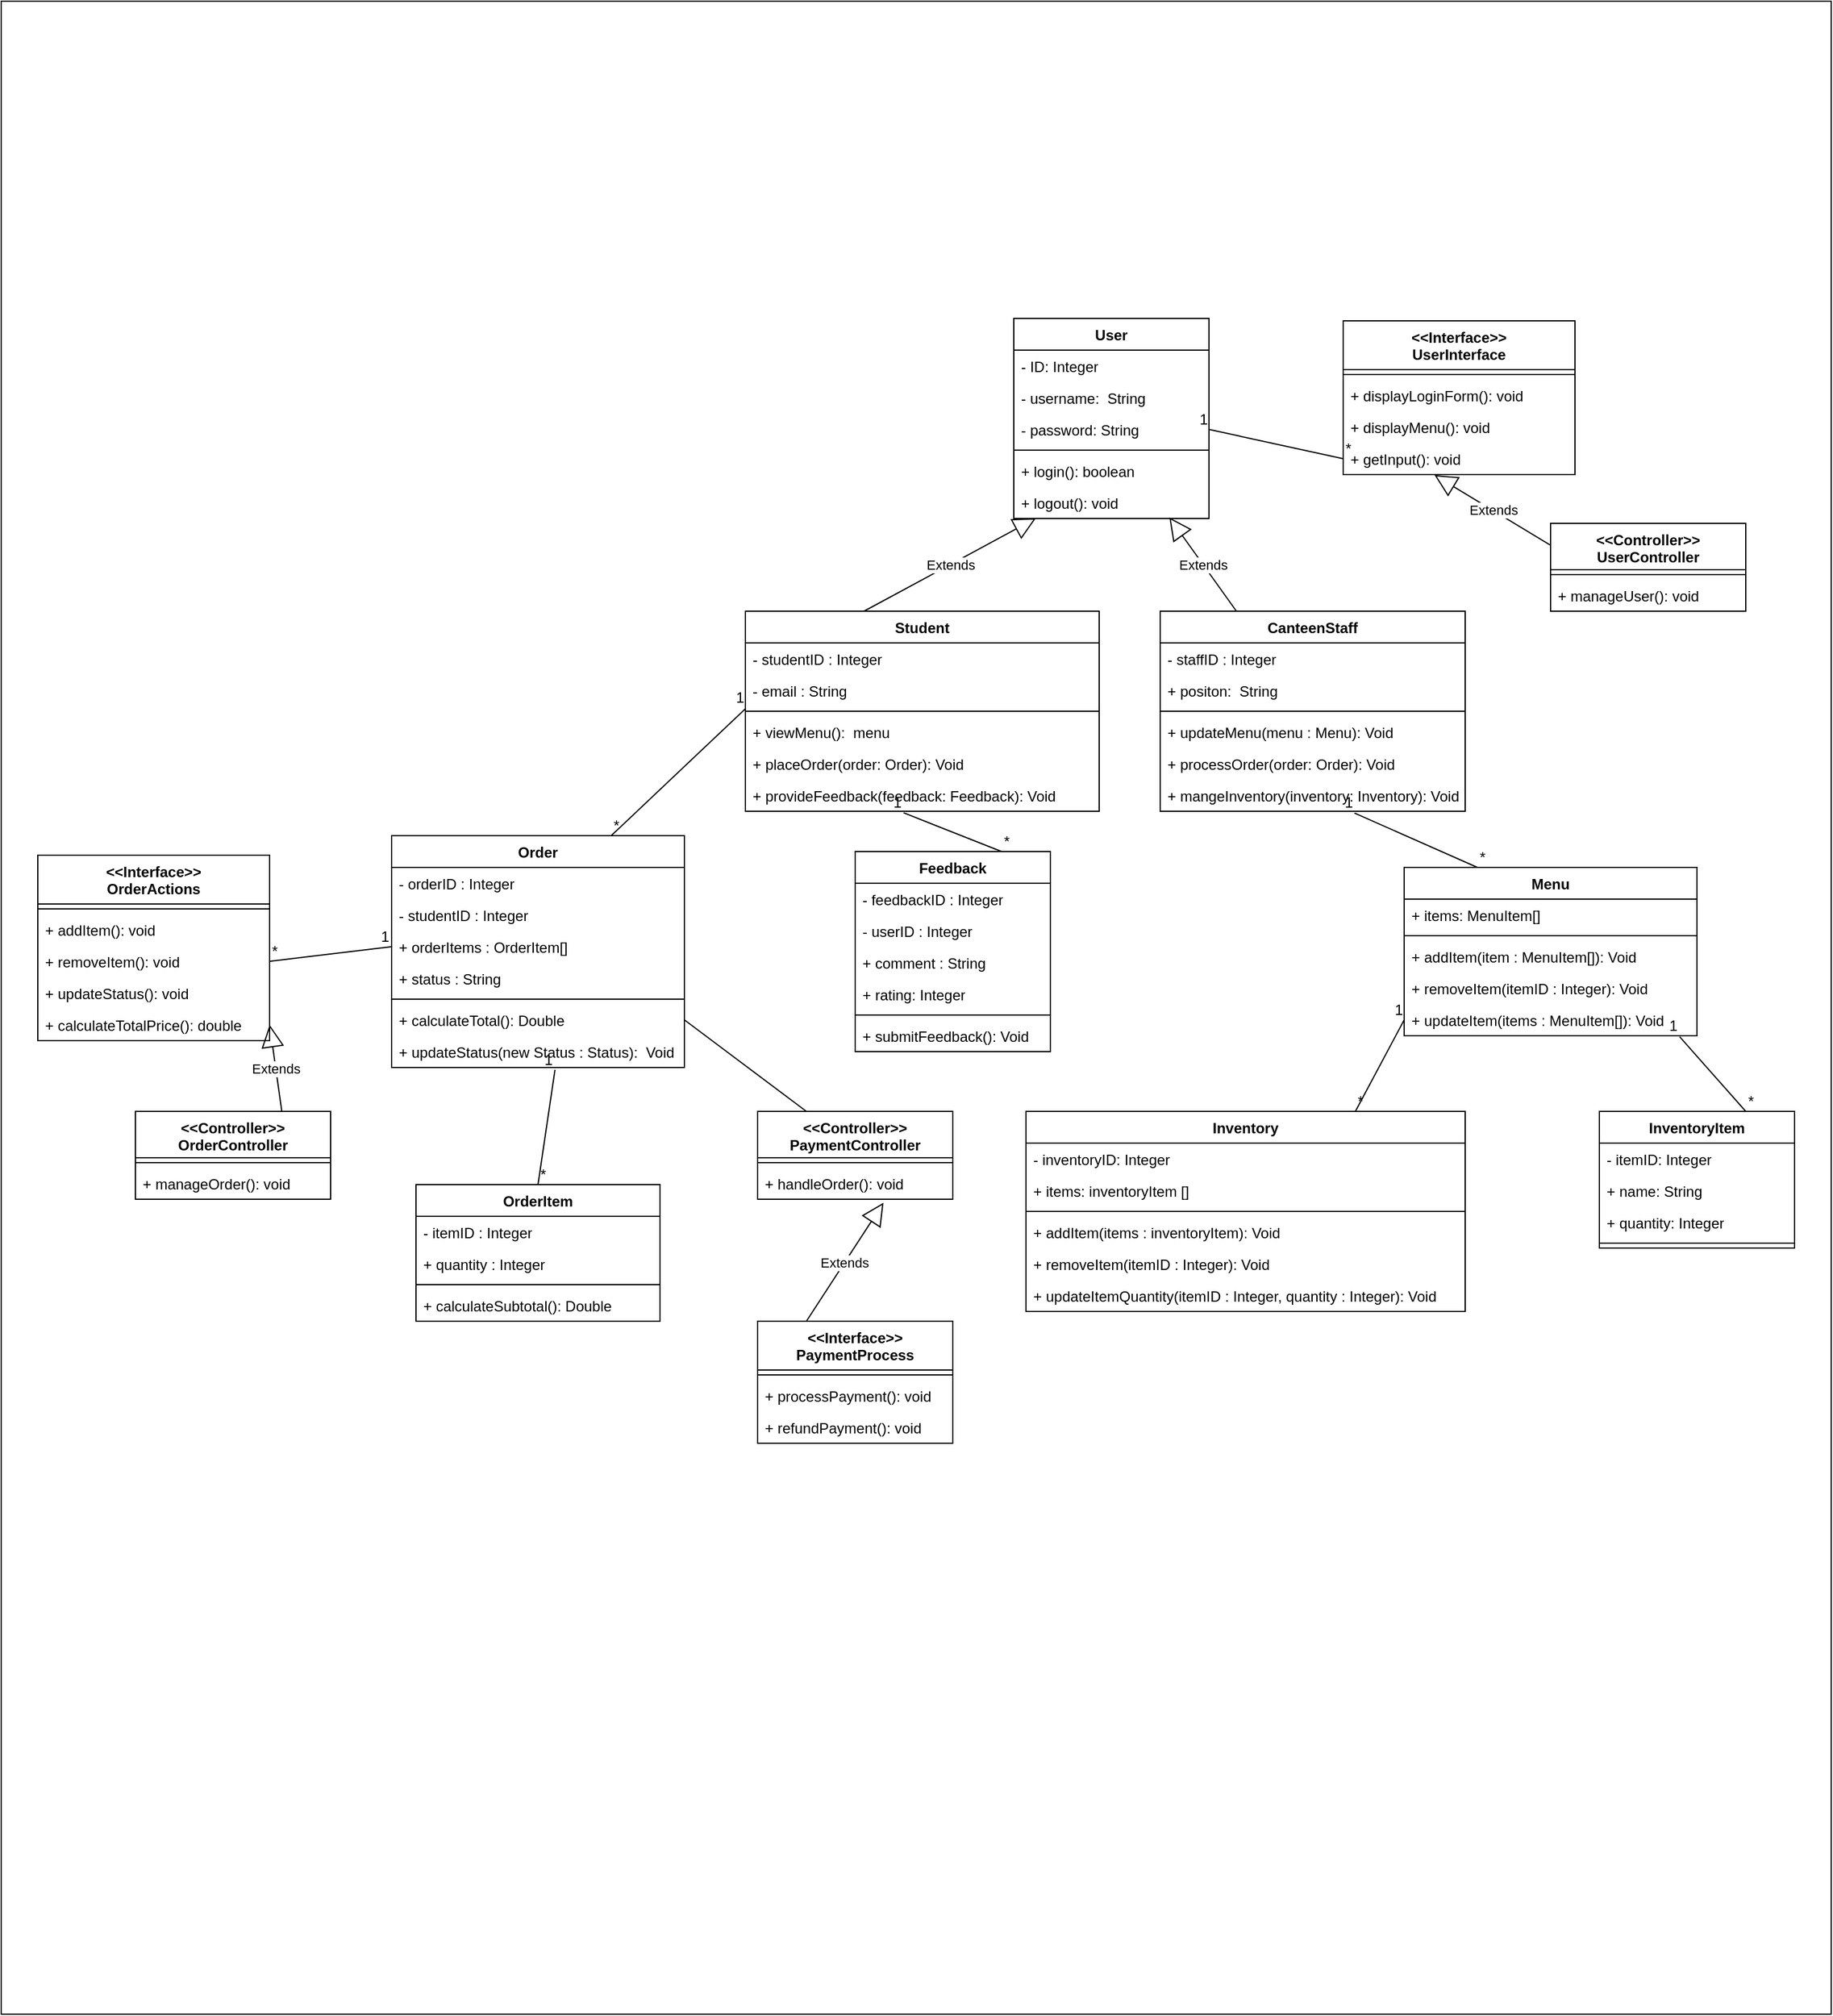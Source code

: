 <mxfile version="23.0.1" type="google">
  <diagram id="kgpKYQtTHZ0yAKxKKP6v" name="Page-1">
    <mxGraphModel grid="1" page="1" gridSize="10" guides="1" tooltips="1" connect="1" arrows="1" fold="1" pageScale="1" pageWidth="850" pageHeight="1100" math="0" shadow="0">
      <root>
        <mxCell id="0" />
        <mxCell id="1" parent="0" />
        <mxCell id="7ChBkJj0KbKaz3bbyQKd-54" value="" style="rounded=0;whiteSpace=wrap;html=1;" vertex="1" parent="1">
          <mxGeometry x="-950" y="-150" width="1500" height="1650" as="geometry" />
        </mxCell>
        <mxCell id="pm-kKVtyHaeAL_JKLpPk-5" value="User" style="swimlane;fontStyle=1;align=center;verticalAlign=top;childLayout=stackLayout;horizontal=1;startSize=26;horizontalStack=0;resizeParent=1;resizeParentMax=0;resizeLast=0;collapsible=1;marginBottom=0;whiteSpace=wrap;html=1;" vertex="1" parent="1">
          <mxGeometry x="-120" y="110" width="160" height="164" as="geometry" />
        </mxCell>
        <mxCell id="pm-kKVtyHaeAL_JKLpPk-9" value="- ID: Integer" style="text;strokeColor=none;fillColor=none;align=left;verticalAlign=top;spacingLeft=4;spacingRight=4;overflow=hidden;rotatable=0;points=[[0,0.5],[1,0.5]];portConstraint=eastwest;whiteSpace=wrap;html=1;" vertex="1" parent="pm-kKVtyHaeAL_JKLpPk-5">
          <mxGeometry y="26" width="160" height="26" as="geometry" />
        </mxCell>
        <mxCell id="pm-kKVtyHaeAL_JKLpPk-10" value="- username:&amp;nbsp; String&amp;nbsp;" style="text;strokeColor=none;fillColor=none;align=left;verticalAlign=top;spacingLeft=4;spacingRight=4;overflow=hidden;rotatable=0;points=[[0,0.5],[1,0.5]];portConstraint=eastwest;whiteSpace=wrap;html=1;" vertex="1" parent="pm-kKVtyHaeAL_JKLpPk-5">
          <mxGeometry y="52" width="160" height="26" as="geometry" />
        </mxCell>
        <mxCell id="pm-kKVtyHaeAL_JKLpPk-15" value="- password: String" style="text;strokeColor=none;fillColor=none;align=left;verticalAlign=top;spacingLeft=4;spacingRight=4;overflow=hidden;rotatable=0;points=[[0,0.5],[1,0.5]];portConstraint=eastwest;whiteSpace=wrap;html=1;" vertex="1" parent="pm-kKVtyHaeAL_JKLpPk-5">
          <mxGeometry y="78" width="160" height="26" as="geometry" />
        </mxCell>
        <mxCell id="pm-kKVtyHaeAL_JKLpPk-7" value="" style="line;strokeWidth=1;fillColor=none;align=left;verticalAlign=middle;spacingTop=-1;spacingLeft=3;spacingRight=3;rotatable=0;labelPosition=right;points=[];portConstraint=eastwest;strokeColor=inherit;" vertex="1" parent="pm-kKVtyHaeAL_JKLpPk-5">
          <mxGeometry y="104" width="160" height="8" as="geometry" />
        </mxCell>
        <mxCell id="pm-kKVtyHaeAL_JKLpPk-8" value="+ login(): boolean" style="text;strokeColor=none;fillColor=none;align=left;verticalAlign=top;spacingLeft=4;spacingRight=4;overflow=hidden;rotatable=0;points=[[0,0.5],[1,0.5]];portConstraint=eastwest;whiteSpace=wrap;html=1;" vertex="1" parent="pm-kKVtyHaeAL_JKLpPk-5">
          <mxGeometry y="112" width="160" height="26" as="geometry" />
        </mxCell>
        <mxCell id="pm-kKVtyHaeAL_JKLpPk-20" value="+ logout(): void" style="text;strokeColor=none;fillColor=none;align=left;verticalAlign=top;spacingLeft=4;spacingRight=4;overflow=hidden;rotatable=0;points=[[0,0.5],[1,0.5]];portConstraint=eastwest;whiteSpace=wrap;html=1;" vertex="1" parent="pm-kKVtyHaeAL_JKLpPk-5">
          <mxGeometry y="138" width="160" height="26" as="geometry" />
        </mxCell>
        <mxCell id="pm-kKVtyHaeAL_JKLpPk-22" value="Student" style="swimlane;fontStyle=1;align=center;verticalAlign=top;childLayout=stackLayout;horizontal=1;startSize=26;horizontalStack=0;resizeParent=1;resizeParentMax=0;resizeLast=0;collapsible=1;marginBottom=0;whiteSpace=wrap;html=1;" vertex="1" parent="1">
          <mxGeometry x="-340" y="350" width="290" height="164" as="geometry" />
        </mxCell>
        <mxCell id="pm-kKVtyHaeAL_JKLpPk-24" value="- studentID : Integer" style="text;strokeColor=none;fillColor=none;align=left;verticalAlign=top;spacingLeft=4;spacingRight=4;overflow=hidden;rotatable=0;points=[[0,0.5],[1,0.5]];portConstraint=eastwest;whiteSpace=wrap;html=1;" vertex="1" parent="pm-kKVtyHaeAL_JKLpPk-22">
          <mxGeometry y="26" width="290" height="26" as="geometry" />
        </mxCell>
        <mxCell id="pm-kKVtyHaeAL_JKLpPk-25" value="- email : String" style="text;strokeColor=none;fillColor=none;align=left;verticalAlign=top;spacingLeft=4;spacingRight=4;overflow=hidden;rotatable=0;points=[[0,0.5],[1,0.5]];portConstraint=eastwest;whiteSpace=wrap;html=1;" vertex="1" parent="pm-kKVtyHaeAL_JKLpPk-22">
          <mxGeometry y="52" width="290" height="26" as="geometry" />
        </mxCell>
        <mxCell id="pm-kKVtyHaeAL_JKLpPk-31" value="" style="line;strokeWidth=1;fillColor=none;align=left;verticalAlign=middle;spacingTop=-1;spacingLeft=3;spacingRight=3;rotatable=0;labelPosition=right;points=[];portConstraint=eastwest;strokeColor=inherit;" vertex="1" parent="pm-kKVtyHaeAL_JKLpPk-22">
          <mxGeometry y="78" width="290" height="8" as="geometry" />
        </mxCell>
        <mxCell id="pm-kKVtyHaeAL_JKLpPk-32" value="+ viewMenu():&amp;nbsp; menu" style="text;strokeColor=none;fillColor=none;align=left;verticalAlign=top;spacingLeft=4;spacingRight=4;overflow=hidden;rotatable=0;points=[[0,0.5],[1,0.5]];portConstraint=eastwest;whiteSpace=wrap;html=1;" vertex="1" parent="pm-kKVtyHaeAL_JKLpPk-22">
          <mxGeometry y="86" width="290" height="26" as="geometry" />
        </mxCell>
        <mxCell id="pm-kKVtyHaeAL_JKLpPk-33" value="+ placeOrder(order: Order): Void" style="text;strokeColor=none;fillColor=none;align=left;verticalAlign=top;spacingLeft=4;spacingRight=4;overflow=hidden;rotatable=0;points=[[0,0.5],[1,0.5]];portConstraint=eastwest;whiteSpace=wrap;html=1;" vertex="1" parent="pm-kKVtyHaeAL_JKLpPk-22">
          <mxGeometry y="112" width="290" height="26" as="geometry" />
        </mxCell>
        <mxCell id="pm-kKVtyHaeAL_JKLpPk-38" value="+ provideFeedback(feedback: Feedback): Void" style="text;strokeColor=none;fillColor=none;align=left;verticalAlign=top;spacingLeft=4;spacingRight=4;overflow=hidden;rotatable=0;points=[[0,0.5],[1,0.5]];portConstraint=eastwest;whiteSpace=wrap;html=1;" vertex="1" parent="pm-kKVtyHaeAL_JKLpPk-22">
          <mxGeometry y="138" width="290" height="26" as="geometry" />
        </mxCell>
        <mxCell id="pm-kKVtyHaeAL_JKLpPk-56" value="CanteenStaff" style="swimlane;fontStyle=1;align=center;verticalAlign=top;childLayout=stackLayout;horizontal=1;startSize=26;horizontalStack=0;resizeParent=1;resizeParentMax=0;resizeLast=0;collapsible=1;marginBottom=0;whiteSpace=wrap;html=1;" vertex="1" parent="1">
          <mxGeometry y="350" width="250" height="164" as="geometry" />
        </mxCell>
        <mxCell id="pm-kKVtyHaeAL_JKLpPk-57" value="- staffID : Integer" style="text;strokeColor=none;fillColor=none;align=left;verticalAlign=top;spacingLeft=4;spacingRight=4;overflow=hidden;rotatable=0;points=[[0,0.5],[1,0.5]];portConstraint=eastwest;whiteSpace=wrap;html=1;" vertex="1" parent="pm-kKVtyHaeAL_JKLpPk-56">
          <mxGeometry y="26" width="250" height="26" as="geometry" />
        </mxCell>
        <mxCell id="pm-kKVtyHaeAL_JKLpPk-58" value="+ positon:&amp;nbsp; String" style="text;strokeColor=none;fillColor=none;align=left;verticalAlign=top;spacingLeft=4;spacingRight=4;overflow=hidden;rotatable=0;points=[[0,0.5],[1,0.5]];portConstraint=eastwest;whiteSpace=wrap;html=1;" vertex="1" parent="pm-kKVtyHaeAL_JKLpPk-56">
          <mxGeometry y="52" width="250" height="26" as="geometry" />
        </mxCell>
        <mxCell id="pm-kKVtyHaeAL_JKLpPk-65" value="" style="line;strokeWidth=1;fillColor=none;align=left;verticalAlign=middle;spacingTop=-1;spacingLeft=3;spacingRight=3;rotatable=0;labelPosition=right;points=[];portConstraint=eastwest;strokeColor=inherit;" vertex="1" parent="pm-kKVtyHaeAL_JKLpPk-56">
          <mxGeometry y="78" width="250" height="8" as="geometry" />
        </mxCell>
        <mxCell id="pm-kKVtyHaeAL_JKLpPk-69" value="+ updateMenu(menu : Menu): Void" style="text;strokeColor=none;fillColor=none;align=left;verticalAlign=top;spacingLeft=4;spacingRight=4;overflow=hidden;rotatable=0;points=[[0,0.5],[1,0.5]];portConstraint=eastwest;whiteSpace=wrap;html=1;" vertex="1" parent="pm-kKVtyHaeAL_JKLpPk-56">
          <mxGeometry y="86" width="250" height="26" as="geometry" />
        </mxCell>
        <mxCell id="pm-kKVtyHaeAL_JKLpPk-70" value="+ processOrder(order: Order): Void" style="text;strokeColor=none;fillColor=none;align=left;verticalAlign=top;spacingLeft=4;spacingRight=4;overflow=hidden;rotatable=0;points=[[0,0.5],[1,0.5]];portConstraint=eastwest;whiteSpace=wrap;html=1;" vertex="1" parent="pm-kKVtyHaeAL_JKLpPk-56">
          <mxGeometry y="112" width="250" height="26" as="geometry" />
        </mxCell>
        <mxCell id="pm-kKVtyHaeAL_JKLpPk-71" value="+ mangeInventory(inventory: Inventory): Void" style="text;strokeColor=none;fillColor=none;align=left;verticalAlign=top;spacingLeft=4;spacingRight=4;overflow=hidden;rotatable=0;points=[[0,0.5],[1,0.5]];portConstraint=eastwest;whiteSpace=wrap;html=1;" vertex="1" parent="pm-kKVtyHaeAL_JKLpPk-56">
          <mxGeometry y="138" width="250" height="26" as="geometry" />
        </mxCell>
        <mxCell id="pm-kKVtyHaeAL_JKLpPk-73" value="Order" style="swimlane;fontStyle=1;align=center;verticalAlign=top;childLayout=stackLayout;horizontal=1;startSize=26;horizontalStack=0;resizeParent=1;resizeParentMax=0;resizeLast=0;collapsible=1;marginBottom=0;whiteSpace=wrap;html=1;" vertex="1" parent="1">
          <mxGeometry x="-630" y="534" width="240" height="190" as="geometry" />
        </mxCell>
        <mxCell id="pm-kKVtyHaeAL_JKLpPk-74" value="- orderID : Integer" style="text;strokeColor=none;fillColor=none;align=left;verticalAlign=top;spacingLeft=4;spacingRight=4;overflow=hidden;rotatable=0;points=[[0,0.5],[1,0.5]];portConstraint=eastwest;whiteSpace=wrap;html=1;" vertex="1" parent="pm-kKVtyHaeAL_JKLpPk-73">
          <mxGeometry y="26" width="240" height="26" as="geometry" />
        </mxCell>
        <mxCell id="pm-kKVtyHaeAL_JKLpPk-75" value="- studentID : Integer" style="text;strokeColor=none;fillColor=none;align=left;verticalAlign=top;spacingLeft=4;spacingRight=4;overflow=hidden;rotatable=0;points=[[0,0.5],[1,0.5]];portConstraint=eastwest;whiteSpace=wrap;html=1;" vertex="1" parent="pm-kKVtyHaeAL_JKLpPk-73">
          <mxGeometry y="52" width="240" height="26" as="geometry" />
        </mxCell>
        <mxCell id="pm-kKVtyHaeAL_JKLpPk-76" value="+ orderItems : OrderItem[]" style="text;strokeColor=none;fillColor=none;align=left;verticalAlign=top;spacingLeft=4;spacingRight=4;overflow=hidden;rotatable=0;points=[[0,0.5],[1,0.5]];portConstraint=eastwest;whiteSpace=wrap;html=1;" vertex="1" parent="pm-kKVtyHaeAL_JKLpPk-73">
          <mxGeometry y="78" width="240" height="26" as="geometry" />
        </mxCell>
        <mxCell id="pm-kKVtyHaeAL_JKLpPk-77" value="+ status : String" style="text;strokeColor=none;fillColor=none;align=left;verticalAlign=top;spacingLeft=4;spacingRight=4;overflow=hidden;rotatable=0;points=[[0,0.5],[1,0.5]];portConstraint=eastwest;whiteSpace=wrap;html=1;" vertex="1" parent="pm-kKVtyHaeAL_JKLpPk-73">
          <mxGeometry y="104" width="240" height="26" as="geometry" />
        </mxCell>
        <mxCell id="pm-kKVtyHaeAL_JKLpPk-82" value="" style="line;strokeWidth=1;fillColor=none;align=left;verticalAlign=middle;spacingTop=-1;spacingLeft=3;spacingRight=3;rotatable=0;labelPosition=right;points=[];portConstraint=eastwest;strokeColor=inherit;" vertex="1" parent="pm-kKVtyHaeAL_JKLpPk-73">
          <mxGeometry y="130" width="240" height="8" as="geometry" />
        </mxCell>
        <mxCell id="pm-kKVtyHaeAL_JKLpPk-83" value="+ calculateTotal(): Double" style="text;strokeColor=none;fillColor=none;align=left;verticalAlign=top;spacingLeft=4;spacingRight=4;overflow=hidden;rotatable=0;points=[[0,0.5],[1,0.5]];portConstraint=eastwest;whiteSpace=wrap;html=1;" vertex="1" parent="pm-kKVtyHaeAL_JKLpPk-73">
          <mxGeometry y="138" width="240" height="26" as="geometry" />
        </mxCell>
        <mxCell id="pm-kKVtyHaeAL_JKLpPk-84" value="+ updateStatus(new Status : Status):&amp;nbsp; Void" style="text;strokeColor=none;fillColor=none;align=left;verticalAlign=top;spacingLeft=4;spacingRight=4;overflow=hidden;rotatable=0;points=[[0,0.5],[1,0.5]];portConstraint=eastwest;whiteSpace=wrap;html=1;" vertex="1" parent="pm-kKVtyHaeAL_JKLpPk-73">
          <mxGeometry y="164" width="240" height="26" as="geometry" />
        </mxCell>
        <mxCell id="pm-kKVtyHaeAL_JKLpPk-90" value="Feedback" style="swimlane;fontStyle=1;align=center;verticalAlign=top;childLayout=stackLayout;horizontal=1;startSize=26;horizontalStack=0;resizeParent=1;resizeParentMax=0;resizeLast=0;collapsible=1;marginBottom=0;whiteSpace=wrap;html=1;" vertex="1" parent="1">
          <mxGeometry x="-250" y="547" width="160" height="164" as="geometry" />
        </mxCell>
        <mxCell id="pm-kKVtyHaeAL_JKLpPk-91" value="- feedbackID : Integer" style="text;strokeColor=none;fillColor=none;align=left;verticalAlign=top;spacingLeft=4;spacingRight=4;overflow=hidden;rotatable=0;points=[[0,0.5],[1,0.5]];portConstraint=eastwest;whiteSpace=wrap;html=1;" vertex="1" parent="pm-kKVtyHaeAL_JKLpPk-90">
          <mxGeometry y="26" width="160" height="26" as="geometry" />
        </mxCell>
        <mxCell id="pm-kKVtyHaeAL_JKLpPk-92" value="- userID : Integer" style="text;strokeColor=none;fillColor=none;align=left;verticalAlign=top;spacingLeft=4;spacingRight=4;overflow=hidden;rotatable=0;points=[[0,0.5],[1,0.5]];portConstraint=eastwest;whiteSpace=wrap;html=1;" vertex="1" parent="pm-kKVtyHaeAL_JKLpPk-90">
          <mxGeometry y="52" width="160" height="26" as="geometry" />
        </mxCell>
        <mxCell id="pm-kKVtyHaeAL_JKLpPk-93" value="+ comment : String&amp;nbsp;" style="text;strokeColor=none;fillColor=none;align=left;verticalAlign=top;spacingLeft=4;spacingRight=4;overflow=hidden;rotatable=0;points=[[0,0.5],[1,0.5]];portConstraint=eastwest;whiteSpace=wrap;html=1;" vertex="1" parent="pm-kKVtyHaeAL_JKLpPk-90">
          <mxGeometry y="78" width="160" height="26" as="geometry" />
        </mxCell>
        <mxCell id="pm-kKVtyHaeAL_JKLpPk-94" value="+ rating: Integer" style="text;strokeColor=none;fillColor=none;align=left;verticalAlign=top;spacingLeft=4;spacingRight=4;overflow=hidden;rotatable=0;points=[[0,0.5],[1,0.5]];portConstraint=eastwest;whiteSpace=wrap;html=1;" vertex="1" parent="pm-kKVtyHaeAL_JKLpPk-90">
          <mxGeometry y="104" width="160" height="26" as="geometry" />
        </mxCell>
        <mxCell id="pm-kKVtyHaeAL_JKLpPk-99" value="" style="line;strokeWidth=1;fillColor=none;align=left;verticalAlign=middle;spacingTop=-1;spacingLeft=3;spacingRight=3;rotatable=0;labelPosition=right;points=[];portConstraint=eastwest;strokeColor=inherit;" vertex="1" parent="pm-kKVtyHaeAL_JKLpPk-90">
          <mxGeometry y="130" width="160" height="8" as="geometry" />
        </mxCell>
        <mxCell id="pm-kKVtyHaeAL_JKLpPk-100" value="+ submitFeedback(): Void" style="text;strokeColor=none;fillColor=none;align=left;verticalAlign=top;spacingLeft=4;spacingRight=4;overflow=hidden;rotatable=0;points=[[0,0.5],[1,0.5]];portConstraint=eastwest;whiteSpace=wrap;html=1;" vertex="1" parent="pm-kKVtyHaeAL_JKLpPk-90">
          <mxGeometry y="138" width="160" height="26" as="geometry" />
        </mxCell>
        <mxCell id="pm-kKVtyHaeAL_JKLpPk-107" value="OrderItem" style="swimlane;fontStyle=1;align=center;verticalAlign=top;childLayout=stackLayout;horizontal=1;startSize=26;horizontalStack=0;resizeParent=1;resizeParentMax=0;resizeLast=0;collapsible=1;marginBottom=0;whiteSpace=wrap;html=1;" vertex="1" parent="1">
          <mxGeometry x="-610" y="820" width="200" height="112" as="geometry" />
        </mxCell>
        <mxCell id="pm-kKVtyHaeAL_JKLpPk-108" value="- itemID : Integer" style="text;strokeColor=none;fillColor=none;align=left;verticalAlign=top;spacingLeft=4;spacingRight=4;overflow=hidden;rotatable=0;points=[[0,0.5],[1,0.5]];portConstraint=eastwest;whiteSpace=wrap;html=1;" vertex="1" parent="pm-kKVtyHaeAL_JKLpPk-107">
          <mxGeometry y="26" width="200" height="26" as="geometry" />
        </mxCell>
        <mxCell id="pm-kKVtyHaeAL_JKLpPk-109" value="+ quantity : Integer" style="text;strokeColor=none;fillColor=none;align=left;verticalAlign=top;spacingLeft=4;spacingRight=4;overflow=hidden;rotatable=0;points=[[0,0.5],[1,0.5]];portConstraint=eastwest;whiteSpace=wrap;html=1;" vertex="1" parent="pm-kKVtyHaeAL_JKLpPk-107">
          <mxGeometry y="52" width="200" height="26" as="geometry" />
        </mxCell>
        <mxCell id="pm-kKVtyHaeAL_JKLpPk-116" value="" style="line;strokeWidth=1;fillColor=none;align=left;verticalAlign=middle;spacingTop=-1;spacingLeft=3;spacingRight=3;rotatable=0;labelPosition=right;points=[];portConstraint=eastwest;strokeColor=inherit;" vertex="1" parent="pm-kKVtyHaeAL_JKLpPk-107">
          <mxGeometry y="78" width="200" height="8" as="geometry" />
        </mxCell>
        <mxCell id="pm-kKVtyHaeAL_JKLpPk-117" value="+ calculateSubtotal(): Double" style="text;strokeColor=none;fillColor=none;align=left;verticalAlign=top;spacingLeft=4;spacingRight=4;overflow=hidden;rotatable=0;points=[[0,0.5],[1,0.5]];portConstraint=eastwest;whiteSpace=wrap;html=1;" vertex="1" parent="pm-kKVtyHaeAL_JKLpPk-107">
          <mxGeometry y="86" width="200" height="26" as="geometry" />
        </mxCell>
        <mxCell id="pm-kKVtyHaeAL_JKLpPk-124" value="Menu" style="swimlane;fontStyle=1;align=center;verticalAlign=top;childLayout=stackLayout;horizontal=1;startSize=26;horizontalStack=0;resizeParent=1;resizeParentMax=0;resizeLast=0;collapsible=1;marginBottom=0;whiteSpace=wrap;html=1;" vertex="1" parent="1">
          <mxGeometry x="200" y="560" width="240" height="138" as="geometry" />
        </mxCell>
        <mxCell id="pm-kKVtyHaeAL_JKLpPk-125" value="+ items: MenuItem[]" style="text;strokeColor=none;fillColor=none;align=left;verticalAlign=top;spacingLeft=4;spacingRight=4;overflow=hidden;rotatable=0;points=[[0,0.5],[1,0.5]];portConstraint=eastwest;whiteSpace=wrap;html=1;" vertex="1" parent="pm-kKVtyHaeAL_JKLpPk-124">
          <mxGeometry y="26" width="240" height="26" as="geometry" />
        </mxCell>
        <mxCell id="pm-kKVtyHaeAL_JKLpPk-133" value="" style="line;strokeWidth=1;fillColor=none;align=left;verticalAlign=middle;spacingTop=-1;spacingLeft=3;spacingRight=3;rotatable=0;labelPosition=right;points=[];portConstraint=eastwest;strokeColor=inherit;" vertex="1" parent="pm-kKVtyHaeAL_JKLpPk-124">
          <mxGeometry y="52" width="240" height="8" as="geometry" />
        </mxCell>
        <mxCell id="pm-kKVtyHaeAL_JKLpPk-134" value="+ addItem(item : MenuItem[]): Void" style="text;strokeColor=none;fillColor=none;align=left;verticalAlign=top;spacingLeft=4;spacingRight=4;overflow=hidden;rotatable=0;points=[[0,0.5],[1,0.5]];portConstraint=eastwest;whiteSpace=wrap;html=1;" vertex="1" parent="pm-kKVtyHaeAL_JKLpPk-124">
          <mxGeometry y="60" width="240" height="26" as="geometry" />
        </mxCell>
        <mxCell id="pm-kKVtyHaeAL_JKLpPk-135" value="+ removeItem(itemID : Integer): Void" style="text;strokeColor=none;fillColor=none;align=left;verticalAlign=top;spacingLeft=4;spacingRight=4;overflow=hidden;rotatable=0;points=[[0,0.5],[1,0.5]];portConstraint=eastwest;whiteSpace=wrap;html=1;" vertex="1" parent="pm-kKVtyHaeAL_JKLpPk-124">
          <mxGeometry y="86" width="240" height="26" as="geometry" />
        </mxCell>
        <mxCell id="pm-kKVtyHaeAL_JKLpPk-136" value="+ updateItem(items : MenuItem[]): Void" style="text;strokeColor=none;fillColor=none;align=left;verticalAlign=top;spacingLeft=4;spacingRight=4;overflow=hidden;rotatable=0;points=[[0,0.5],[1,0.5]];portConstraint=eastwest;whiteSpace=wrap;html=1;" vertex="1" parent="pm-kKVtyHaeAL_JKLpPk-124">
          <mxGeometry y="112" width="240" height="26" as="geometry" />
        </mxCell>
        <mxCell id="pm-kKVtyHaeAL_JKLpPk-141" value="Inventory" style="swimlane;fontStyle=1;align=center;verticalAlign=top;childLayout=stackLayout;horizontal=1;startSize=26;horizontalStack=0;resizeParent=1;resizeParentMax=0;resizeLast=0;collapsible=1;marginBottom=0;whiteSpace=wrap;html=1;" vertex="1" parent="1">
          <mxGeometry x="-110" y="760" width="360" height="164" as="geometry" />
        </mxCell>
        <mxCell id="pm-kKVtyHaeAL_JKLpPk-142" value="- inventoryID: Integer" style="text;strokeColor=none;fillColor=none;align=left;verticalAlign=top;spacingLeft=4;spacingRight=4;overflow=hidden;rotatable=0;points=[[0,0.5],[1,0.5]];portConstraint=eastwest;whiteSpace=wrap;html=1;" vertex="1" parent="pm-kKVtyHaeAL_JKLpPk-141">
          <mxGeometry y="26" width="360" height="26" as="geometry" />
        </mxCell>
        <mxCell id="pm-kKVtyHaeAL_JKLpPk-143" value="+ items: inventoryItem []" style="text;strokeColor=none;fillColor=none;align=left;verticalAlign=top;spacingLeft=4;spacingRight=4;overflow=hidden;rotatable=0;points=[[0,0.5],[1,0.5]];portConstraint=eastwest;whiteSpace=wrap;html=1;" vertex="1" parent="pm-kKVtyHaeAL_JKLpPk-141">
          <mxGeometry y="52" width="360" height="26" as="geometry" />
        </mxCell>
        <mxCell id="pm-kKVtyHaeAL_JKLpPk-150" value="" style="line;strokeWidth=1;fillColor=none;align=left;verticalAlign=middle;spacingTop=-1;spacingLeft=3;spacingRight=3;rotatable=0;labelPosition=right;points=[];portConstraint=eastwest;strokeColor=inherit;" vertex="1" parent="pm-kKVtyHaeAL_JKLpPk-141">
          <mxGeometry y="78" width="360" height="8" as="geometry" />
        </mxCell>
        <mxCell id="pm-kKVtyHaeAL_JKLpPk-151" value="+ addItem(items : inventoryItem): Void" style="text;strokeColor=none;fillColor=none;align=left;verticalAlign=top;spacingLeft=4;spacingRight=4;overflow=hidden;rotatable=0;points=[[0,0.5],[1,0.5]];portConstraint=eastwest;whiteSpace=wrap;html=1;" vertex="1" parent="pm-kKVtyHaeAL_JKLpPk-141">
          <mxGeometry y="86" width="360" height="26" as="geometry" />
        </mxCell>
        <mxCell id="pm-kKVtyHaeAL_JKLpPk-152" value="+ removeItem(itemID : Integer): Void" style="text;strokeColor=none;fillColor=none;align=left;verticalAlign=top;spacingLeft=4;spacingRight=4;overflow=hidden;rotatable=0;points=[[0,0.5],[1,0.5]];portConstraint=eastwest;whiteSpace=wrap;html=1;" vertex="1" parent="pm-kKVtyHaeAL_JKLpPk-141">
          <mxGeometry y="112" width="360" height="26" as="geometry" />
        </mxCell>
        <mxCell id="pm-kKVtyHaeAL_JKLpPk-153" value="+ updateItemQuantity(itemID : Integer, quantity : Integer): Void" style="text;strokeColor=none;fillColor=none;align=left;verticalAlign=top;spacingLeft=4;spacingRight=4;overflow=hidden;rotatable=0;points=[[0,0.5],[1,0.5]];portConstraint=eastwest;whiteSpace=wrap;html=1;" vertex="1" parent="pm-kKVtyHaeAL_JKLpPk-141">
          <mxGeometry y="138" width="360" height="26" as="geometry" />
        </mxCell>
        <mxCell id="pm-kKVtyHaeAL_JKLpPk-158" value="InventoryItem" style="swimlane;fontStyle=1;align=center;verticalAlign=top;childLayout=stackLayout;horizontal=1;startSize=26;horizontalStack=0;resizeParent=1;resizeParentMax=0;resizeLast=0;collapsible=1;marginBottom=0;whiteSpace=wrap;html=1;" vertex="1" parent="1">
          <mxGeometry x="360" y="760" width="160" height="112" as="geometry" />
        </mxCell>
        <mxCell id="pm-kKVtyHaeAL_JKLpPk-159" value="- itemID: Integer" style="text;strokeColor=none;fillColor=none;align=left;verticalAlign=top;spacingLeft=4;spacingRight=4;overflow=hidden;rotatable=0;points=[[0,0.5],[1,0.5]];portConstraint=eastwest;whiteSpace=wrap;html=1;" vertex="1" parent="pm-kKVtyHaeAL_JKLpPk-158">
          <mxGeometry y="26" width="160" height="26" as="geometry" />
        </mxCell>
        <mxCell id="pm-kKVtyHaeAL_JKLpPk-160" value="+ name: String" style="text;strokeColor=none;fillColor=none;align=left;verticalAlign=top;spacingLeft=4;spacingRight=4;overflow=hidden;rotatable=0;points=[[0,0.5],[1,0.5]];portConstraint=eastwest;whiteSpace=wrap;html=1;" vertex="1" parent="pm-kKVtyHaeAL_JKLpPk-158">
          <mxGeometry y="52" width="160" height="26" as="geometry" />
        </mxCell>
        <mxCell id="pm-kKVtyHaeAL_JKLpPk-161" value="+ quantity: Integer" style="text;strokeColor=none;fillColor=none;align=left;verticalAlign=top;spacingLeft=4;spacingRight=4;overflow=hidden;rotatable=0;points=[[0,0.5],[1,0.5]];portConstraint=eastwest;whiteSpace=wrap;html=1;" vertex="1" parent="pm-kKVtyHaeAL_JKLpPk-158">
          <mxGeometry y="78" width="160" height="26" as="geometry" />
        </mxCell>
        <mxCell id="pm-kKVtyHaeAL_JKLpPk-167" value="" style="line;strokeWidth=1;fillColor=none;align=left;verticalAlign=middle;spacingTop=-1;spacingLeft=3;spacingRight=3;rotatable=0;labelPosition=right;points=[];portConstraint=eastwest;strokeColor=inherit;" vertex="1" parent="pm-kKVtyHaeAL_JKLpPk-158">
          <mxGeometry y="104" width="160" height="8" as="geometry" />
        </mxCell>
        <mxCell id="pm-kKVtyHaeAL_JKLpPk-176" value="Extends" style="endArrow=block;endSize=16;endFill=0;html=1;rounded=0;exitX=0.5;exitY=0;exitDx=0;exitDy=0;entryX=0.113;entryY=0.994;entryDx=0;entryDy=0;entryPerimeter=0;" edge="1" parent="1" target="pm-kKVtyHaeAL_JKLpPk-20">
          <mxGeometry width="160" relative="1" as="geometry">
            <mxPoint x="-242.78" y="350.0" as="sourcePoint" />
            <mxPoint x="-97.22" y="275.456" as="targetPoint" />
          </mxGeometry>
        </mxCell>
        <mxCell id="pm-kKVtyHaeAL_JKLpPk-178" value="Extends" style="endArrow=block;endSize=16;endFill=0;html=1;rounded=0;exitX=0.25;exitY=0;exitDx=0;exitDy=0;entryX=0.797;entryY=0.967;entryDx=0;entryDy=0;entryPerimeter=0;" edge="1" parent="1" source="pm-kKVtyHaeAL_JKLpPk-56" target="pm-kKVtyHaeAL_JKLpPk-20">
          <mxGeometry width="160" relative="1" as="geometry">
            <mxPoint x="80" y="290" as="sourcePoint" />
            <mxPoint x="240" y="290" as="targetPoint" />
          </mxGeometry>
        </mxCell>
        <mxCell id="xkr4Y4E4Q1QQjlCoYS29-4" value="" style="endArrow=none;html=1;rounded=0;entryX=0;entryY=0.25;entryDx=0;entryDy=0;entryPerimeter=0;exitX=0.75;exitY=0;exitDx=0;exitDy=0;" edge="1" parent="1" source="pm-kKVtyHaeAL_JKLpPk-73" target="pm-kKVtyHaeAL_JKLpPk-31">
          <mxGeometry relative="1" as="geometry">
            <mxPoint x="-580" y="460" as="sourcePoint" />
            <mxPoint x="-420" y="460" as="targetPoint" />
          </mxGeometry>
        </mxCell>
        <mxCell id="xkr4Y4E4Q1QQjlCoYS29-5" value="*" style="resizable=0;html=1;whiteSpace=wrap;align=left;verticalAlign=bottom;" connectable="0" vertex="1" parent="xkr4Y4E4Q1QQjlCoYS29-4">
          <mxGeometry x="-1" relative="1" as="geometry" />
        </mxCell>
        <mxCell id="xkr4Y4E4Q1QQjlCoYS29-6" value="1" style="resizable=0;html=1;whiteSpace=wrap;align=right;verticalAlign=bottom;" connectable="0" vertex="1" parent="xkr4Y4E4Q1QQjlCoYS29-4">
          <mxGeometry x="1" relative="1" as="geometry" />
        </mxCell>
        <mxCell id="xkr4Y4E4Q1QQjlCoYS29-10" value="" style="endArrow=none;html=1;rounded=0;entryX=0.447;entryY=1.047;entryDx=0;entryDy=0;entryPerimeter=0;exitX=0.75;exitY=0;exitDx=0;exitDy=0;" edge="1" parent="1" source="pm-kKVtyHaeAL_JKLpPk-90" target="pm-kKVtyHaeAL_JKLpPk-38">
          <mxGeometry relative="1" as="geometry">
            <mxPoint x="-340" y="628" as="sourcePoint" />
            <mxPoint x="-230" y="524" as="targetPoint" />
          </mxGeometry>
        </mxCell>
        <mxCell id="xkr4Y4E4Q1QQjlCoYS29-11" value="*" style="resizable=0;html=1;whiteSpace=wrap;align=left;verticalAlign=bottom;" connectable="0" vertex="1" parent="xkr4Y4E4Q1QQjlCoYS29-10">
          <mxGeometry x="-1" relative="1" as="geometry" />
        </mxCell>
        <mxCell id="xkr4Y4E4Q1QQjlCoYS29-12" value="1" style="resizable=0;html=1;whiteSpace=wrap;align=right;verticalAlign=bottom;" connectable="0" vertex="1" parent="xkr4Y4E4Q1QQjlCoYS29-10">
          <mxGeometry x="1" relative="1" as="geometry" />
        </mxCell>
        <mxCell id="xkr4Y4E4Q1QQjlCoYS29-13" value="" style="endArrow=none;html=1;rounded=0;entryX=0.558;entryY=1.075;entryDx=0;entryDy=0;entryPerimeter=0;exitX=0.5;exitY=0;exitDx=0;exitDy=0;" edge="1" parent="1" source="pm-kKVtyHaeAL_JKLpPk-107" target="pm-kKVtyHaeAL_JKLpPk-84">
          <mxGeometry relative="1" as="geometry">
            <mxPoint x="-570" y="854" as="sourcePoint" />
            <mxPoint x="-460" y="750" as="targetPoint" />
          </mxGeometry>
        </mxCell>
        <mxCell id="xkr4Y4E4Q1QQjlCoYS29-14" value="*" style="resizable=0;html=1;whiteSpace=wrap;align=left;verticalAlign=bottom;" connectable="0" vertex="1" parent="xkr4Y4E4Q1QQjlCoYS29-13">
          <mxGeometry x="-1" relative="1" as="geometry" />
        </mxCell>
        <mxCell id="xkr4Y4E4Q1QQjlCoYS29-15" value="1" style="resizable=0;html=1;whiteSpace=wrap;align=right;verticalAlign=bottom;" connectable="0" vertex="1" parent="xkr4Y4E4Q1QQjlCoYS29-13">
          <mxGeometry x="1" relative="1" as="geometry" />
        </mxCell>
        <mxCell id="xkr4Y4E4Q1QQjlCoYS29-16" value="" style="endArrow=none;html=1;rounded=0;entryX=0.637;entryY=1.056;entryDx=0;entryDy=0;entryPerimeter=0;exitX=0.25;exitY=0;exitDx=0;exitDy=0;" edge="1" parent="1" source="pm-kKVtyHaeAL_JKLpPk-124" target="pm-kKVtyHaeAL_JKLpPk-71">
          <mxGeometry relative="1" as="geometry">
            <mxPoint x="50" y="664" as="sourcePoint" />
            <mxPoint x="160" y="560" as="targetPoint" />
          </mxGeometry>
        </mxCell>
        <mxCell id="xkr4Y4E4Q1QQjlCoYS29-17" value="*" style="resizable=0;html=1;whiteSpace=wrap;align=left;verticalAlign=bottom;" connectable="0" vertex="1" parent="xkr4Y4E4Q1QQjlCoYS29-16">
          <mxGeometry x="-1" relative="1" as="geometry" />
        </mxCell>
        <mxCell id="xkr4Y4E4Q1QQjlCoYS29-18" value="1" style="resizable=0;html=1;whiteSpace=wrap;align=right;verticalAlign=bottom;" connectable="0" vertex="1" parent="xkr4Y4E4Q1QQjlCoYS29-16">
          <mxGeometry x="1" relative="1" as="geometry" />
        </mxCell>
        <mxCell id="xkr4Y4E4Q1QQjlCoYS29-19" value="" style="endArrow=none;html=1;rounded=0;entryX=0;entryY=0.5;entryDx=0;entryDy=0;exitX=0.75;exitY=0;exitDx=0;exitDy=0;" edge="1" parent="1" source="pm-kKVtyHaeAL_JKLpPk-141" target="pm-kKVtyHaeAL_JKLpPk-136">
          <mxGeometry relative="1" as="geometry">
            <mxPoint x="90" y="724" as="sourcePoint" />
            <mxPoint x="200" y="620" as="targetPoint" />
          </mxGeometry>
        </mxCell>
        <mxCell id="xkr4Y4E4Q1QQjlCoYS29-20" value="*" style="resizable=0;html=1;whiteSpace=wrap;align=left;verticalAlign=bottom;" connectable="0" vertex="1" parent="xkr4Y4E4Q1QQjlCoYS29-19">
          <mxGeometry x="-1" relative="1" as="geometry" />
        </mxCell>
        <mxCell id="xkr4Y4E4Q1QQjlCoYS29-21" value="1" style="resizable=0;html=1;whiteSpace=wrap;align=right;verticalAlign=bottom;" connectable="0" vertex="1" parent="xkr4Y4E4Q1QQjlCoYS29-19">
          <mxGeometry x="1" relative="1" as="geometry" />
        </mxCell>
        <mxCell id="xkr4Y4E4Q1QQjlCoYS29-22" value="" style="endArrow=none;html=1;rounded=0;entryX=0.941;entryY=1.03;entryDx=0;entryDy=0;exitX=0.75;exitY=0;exitDx=0;exitDy=0;entryPerimeter=0;" edge="1" parent="1" source="pm-kKVtyHaeAL_JKLpPk-158" target="pm-kKVtyHaeAL_JKLpPk-136">
          <mxGeometry relative="1" as="geometry">
            <mxPoint x="320" y="795" as="sourcePoint" />
            <mxPoint x="360" y="720" as="targetPoint" />
          </mxGeometry>
        </mxCell>
        <mxCell id="xkr4Y4E4Q1QQjlCoYS29-23" value="*" style="resizable=0;html=1;whiteSpace=wrap;align=left;verticalAlign=bottom;" connectable="0" vertex="1" parent="xkr4Y4E4Q1QQjlCoYS29-22">
          <mxGeometry x="-1" relative="1" as="geometry" />
        </mxCell>
        <mxCell id="xkr4Y4E4Q1QQjlCoYS29-24" value="1" style="resizable=0;html=1;whiteSpace=wrap;align=right;verticalAlign=bottom;" connectable="0" vertex="1" parent="xkr4Y4E4Q1QQjlCoYS29-22">
          <mxGeometry x="1" relative="1" as="geometry" />
        </mxCell>
        <mxCell id="7ChBkJj0KbKaz3bbyQKd-2" value="&amp;lt;&amp;lt;Interface&amp;gt;&amp;gt;&lt;br&gt;OrderActions" style="swimlane;fontStyle=1;align=center;verticalAlign=top;childLayout=stackLayout;horizontal=1;startSize=40;horizontalStack=0;resizeParent=1;resizeParentMax=0;resizeLast=0;collapsible=1;marginBottom=0;whiteSpace=wrap;html=1;" vertex="1" parent="1">
          <mxGeometry x="-920" y="550" width="190" height="152" as="geometry" />
        </mxCell>
        <mxCell id="7ChBkJj0KbKaz3bbyQKd-6" value="" style="line;strokeWidth=1;fillColor=none;align=left;verticalAlign=middle;spacingTop=-1;spacingLeft=3;spacingRight=3;rotatable=0;labelPosition=right;points=[];portConstraint=eastwest;strokeColor=inherit;" vertex="1" parent="7ChBkJj0KbKaz3bbyQKd-2">
          <mxGeometry y="40" width="190" height="8" as="geometry" />
        </mxCell>
        <mxCell id="7ChBkJj0KbKaz3bbyQKd-7" value="+ addItem(): void" style="text;strokeColor=none;fillColor=none;align=left;verticalAlign=top;spacingLeft=4;spacingRight=4;overflow=hidden;rotatable=0;points=[[0,0.5],[1,0.5]];portConstraint=eastwest;whiteSpace=wrap;html=1;" vertex="1" parent="7ChBkJj0KbKaz3bbyQKd-2">
          <mxGeometry y="48" width="190" height="26" as="geometry" />
        </mxCell>
        <mxCell id="7ChBkJj0KbKaz3bbyQKd-8" value="+ removeItem(): void" style="text;strokeColor=none;fillColor=none;align=left;verticalAlign=top;spacingLeft=4;spacingRight=4;overflow=hidden;rotatable=0;points=[[0,0.5],[1,0.5]];portConstraint=eastwest;whiteSpace=wrap;html=1;" vertex="1" parent="7ChBkJj0KbKaz3bbyQKd-2">
          <mxGeometry y="74" width="190" height="26" as="geometry" />
        </mxCell>
        <mxCell id="7ChBkJj0KbKaz3bbyQKd-12" value="+ updateStatus(): void" style="text;strokeColor=none;fillColor=none;align=left;verticalAlign=top;spacingLeft=4;spacingRight=4;overflow=hidden;rotatable=0;points=[[0,0.5],[1,0.5]];portConstraint=eastwest;whiteSpace=wrap;html=1;" vertex="1" parent="7ChBkJj0KbKaz3bbyQKd-2">
          <mxGeometry y="100" width="190" height="26" as="geometry" />
        </mxCell>
        <mxCell id="7ChBkJj0KbKaz3bbyQKd-13" value="+ calculateTotalPrice(): double" style="text;strokeColor=none;fillColor=none;align=left;verticalAlign=top;spacingLeft=4;spacingRight=4;overflow=hidden;rotatable=0;points=[[0,0.5],[1,0.5]];portConstraint=eastwest;whiteSpace=wrap;html=1;" vertex="1" parent="7ChBkJj0KbKaz3bbyQKd-2">
          <mxGeometry y="126" width="190" height="26" as="geometry" />
        </mxCell>
        <mxCell id="7ChBkJj0KbKaz3bbyQKd-14" value="&amp;lt;&amp;lt;Controller&amp;gt;&amp;gt;&lt;br&gt;OrderController" style="swimlane;fontStyle=1;align=center;verticalAlign=top;childLayout=stackLayout;horizontal=1;startSize=38;horizontalStack=0;resizeParent=1;resizeParentMax=0;resizeLast=0;collapsible=1;marginBottom=0;whiteSpace=wrap;html=1;" vertex="1" parent="1">
          <mxGeometry x="-840" y="760" width="160" height="72" as="geometry" />
        </mxCell>
        <mxCell id="7ChBkJj0KbKaz3bbyQKd-18" value="" style="line;strokeWidth=1;fillColor=none;align=left;verticalAlign=middle;spacingTop=-1;spacingLeft=3;spacingRight=3;rotatable=0;labelPosition=right;points=[];portConstraint=eastwest;strokeColor=inherit;" vertex="1" parent="7ChBkJj0KbKaz3bbyQKd-14">
          <mxGeometry y="38" width="160" height="8" as="geometry" />
        </mxCell>
        <mxCell id="7ChBkJj0KbKaz3bbyQKd-20" value="+ manageOrder(): void" style="text;strokeColor=none;fillColor=none;align=left;verticalAlign=top;spacingLeft=4;spacingRight=4;overflow=hidden;rotatable=0;points=[[0,0.5],[1,0.5]];portConstraint=eastwest;whiteSpace=wrap;html=1;" vertex="1" parent="7ChBkJj0KbKaz3bbyQKd-14">
          <mxGeometry y="46" width="160" height="26" as="geometry" />
        </mxCell>
        <mxCell id="7ChBkJj0KbKaz3bbyQKd-21" value="&amp;lt;&amp;lt;Interface&amp;gt;&amp;gt;&lt;br&gt;UserInterface" style="swimlane;fontStyle=1;align=center;verticalAlign=top;childLayout=stackLayout;horizontal=1;startSize=40;horizontalStack=0;resizeParent=1;resizeParentMax=0;resizeLast=0;collapsible=1;marginBottom=0;whiteSpace=wrap;html=1;" vertex="1" parent="1">
          <mxGeometry x="150" y="112" width="190" height="126" as="geometry" />
        </mxCell>
        <mxCell id="7ChBkJj0KbKaz3bbyQKd-22" value="" style="line;strokeWidth=1;fillColor=none;align=left;verticalAlign=middle;spacingTop=-1;spacingLeft=3;spacingRight=3;rotatable=0;labelPosition=right;points=[];portConstraint=eastwest;strokeColor=inherit;" vertex="1" parent="7ChBkJj0KbKaz3bbyQKd-21">
          <mxGeometry y="40" width="190" height="8" as="geometry" />
        </mxCell>
        <mxCell id="7ChBkJj0KbKaz3bbyQKd-23" value="+ displayLoginForm(): void" style="text;strokeColor=none;fillColor=none;align=left;verticalAlign=top;spacingLeft=4;spacingRight=4;overflow=hidden;rotatable=0;points=[[0,0.5],[1,0.5]];portConstraint=eastwest;whiteSpace=wrap;html=1;" vertex="1" parent="7ChBkJj0KbKaz3bbyQKd-21">
          <mxGeometry y="48" width="190" height="26" as="geometry" />
        </mxCell>
        <mxCell id="7ChBkJj0KbKaz3bbyQKd-24" value="+ displayMenu(): void" style="text;strokeColor=none;fillColor=none;align=left;verticalAlign=top;spacingLeft=4;spacingRight=4;overflow=hidden;rotatable=0;points=[[0,0.5],[1,0.5]];portConstraint=eastwest;whiteSpace=wrap;html=1;" vertex="1" parent="7ChBkJj0KbKaz3bbyQKd-21">
          <mxGeometry y="74" width="190" height="26" as="geometry" />
        </mxCell>
        <mxCell id="7ChBkJj0KbKaz3bbyQKd-25" value="+ getInput(): void" style="text;strokeColor=none;fillColor=none;align=left;verticalAlign=top;spacingLeft=4;spacingRight=4;overflow=hidden;rotatable=0;points=[[0,0.5],[1,0.5]];portConstraint=eastwest;whiteSpace=wrap;html=1;" vertex="1" parent="7ChBkJj0KbKaz3bbyQKd-21">
          <mxGeometry y="100" width="190" height="26" as="geometry" />
        </mxCell>
        <mxCell id="7ChBkJj0KbKaz3bbyQKd-27" value="&amp;lt;&amp;lt;Controller&amp;gt;&amp;gt;&lt;br&gt;UserController" style="swimlane;fontStyle=1;align=center;verticalAlign=top;childLayout=stackLayout;horizontal=1;startSize=38;horizontalStack=0;resizeParent=1;resizeParentMax=0;resizeLast=0;collapsible=1;marginBottom=0;whiteSpace=wrap;html=1;" vertex="1" parent="1">
          <mxGeometry x="320" y="278" width="160" height="72" as="geometry" />
        </mxCell>
        <mxCell id="7ChBkJj0KbKaz3bbyQKd-28" value="" style="line;strokeWidth=1;fillColor=none;align=left;verticalAlign=middle;spacingTop=-1;spacingLeft=3;spacingRight=3;rotatable=0;labelPosition=right;points=[];portConstraint=eastwest;strokeColor=inherit;" vertex="1" parent="7ChBkJj0KbKaz3bbyQKd-27">
          <mxGeometry y="38" width="160" height="8" as="geometry" />
        </mxCell>
        <mxCell id="7ChBkJj0KbKaz3bbyQKd-29" value="+ manageUser(): void" style="text;strokeColor=none;fillColor=none;align=left;verticalAlign=top;spacingLeft=4;spacingRight=4;overflow=hidden;rotatable=0;points=[[0,0.5],[1,0.5]];portConstraint=eastwest;whiteSpace=wrap;html=1;" vertex="1" parent="7ChBkJj0KbKaz3bbyQKd-27">
          <mxGeometry y="46" width="160" height="26" as="geometry" />
        </mxCell>
        <mxCell id="7ChBkJj0KbKaz3bbyQKd-35" value="&amp;lt;&amp;lt;Controller&amp;gt;&amp;gt;&lt;br&gt;PaymentController" style="swimlane;fontStyle=1;align=center;verticalAlign=top;childLayout=stackLayout;horizontal=1;startSize=38;horizontalStack=0;resizeParent=1;resizeParentMax=0;resizeLast=0;collapsible=1;marginBottom=0;whiteSpace=wrap;html=1;" vertex="1" parent="1">
          <mxGeometry x="-330" y="760" width="160" height="72" as="geometry" />
        </mxCell>
        <mxCell id="7ChBkJj0KbKaz3bbyQKd-36" value="" style="line;strokeWidth=1;fillColor=none;align=left;verticalAlign=middle;spacingTop=-1;spacingLeft=3;spacingRight=3;rotatable=0;labelPosition=right;points=[];portConstraint=eastwest;strokeColor=inherit;" vertex="1" parent="7ChBkJj0KbKaz3bbyQKd-35">
          <mxGeometry y="38" width="160" height="8" as="geometry" />
        </mxCell>
        <mxCell id="7ChBkJj0KbKaz3bbyQKd-37" value="+ handleOrder(): void" style="text;strokeColor=none;fillColor=none;align=left;verticalAlign=top;spacingLeft=4;spacingRight=4;overflow=hidden;rotatable=0;points=[[0,0.5],[1,0.5]];portConstraint=eastwest;whiteSpace=wrap;html=1;" vertex="1" parent="7ChBkJj0KbKaz3bbyQKd-35">
          <mxGeometry y="46" width="160" height="26" as="geometry" />
        </mxCell>
        <mxCell id="7ChBkJj0KbKaz3bbyQKd-38" value="&amp;lt;&amp;lt;Interface&amp;gt;&amp;gt;&lt;br&gt;PaymentProcess" style="swimlane;fontStyle=1;align=center;verticalAlign=top;childLayout=stackLayout;horizontal=1;startSize=40;horizontalStack=0;resizeParent=1;resizeParentMax=0;resizeLast=0;collapsible=1;marginBottom=0;whiteSpace=wrap;html=1;" vertex="1" parent="1">
          <mxGeometry x="-330" y="932" width="160" height="100" as="geometry" />
        </mxCell>
        <mxCell id="7ChBkJj0KbKaz3bbyQKd-39" value="" style="line;strokeWidth=1;fillColor=none;align=left;verticalAlign=middle;spacingTop=-1;spacingLeft=3;spacingRight=3;rotatable=0;labelPosition=right;points=[];portConstraint=eastwest;strokeColor=inherit;" vertex="1" parent="7ChBkJj0KbKaz3bbyQKd-38">
          <mxGeometry y="40" width="160" height="8" as="geometry" />
        </mxCell>
        <mxCell id="7ChBkJj0KbKaz3bbyQKd-40" value="+ processPayment(): void" style="text;strokeColor=none;fillColor=none;align=left;verticalAlign=top;spacingLeft=4;spacingRight=4;overflow=hidden;rotatable=0;points=[[0,0.5],[1,0.5]];portConstraint=eastwest;whiteSpace=wrap;html=1;" vertex="1" parent="7ChBkJj0KbKaz3bbyQKd-38">
          <mxGeometry y="48" width="160" height="26" as="geometry" />
        </mxCell>
        <mxCell id="7ChBkJj0KbKaz3bbyQKd-41" value="+ refundPayment(): void" style="text;strokeColor=none;fillColor=none;align=left;verticalAlign=top;spacingLeft=4;spacingRight=4;overflow=hidden;rotatable=0;points=[[0,0.5],[1,0.5]];portConstraint=eastwest;whiteSpace=wrap;html=1;" vertex="1" parent="7ChBkJj0KbKaz3bbyQKd-38">
          <mxGeometry y="74" width="160" height="26" as="geometry" />
        </mxCell>
        <mxCell id="7ChBkJj0KbKaz3bbyQKd-43" value="Extends" style="endArrow=block;endSize=16;endFill=0;html=1;rounded=0;exitX=0;exitY=0.25;exitDx=0;exitDy=0;entryX=0.394;entryY=1.016;entryDx=0;entryDy=0;entryPerimeter=0;" edge="1" parent="1" source="7ChBkJj0KbKaz3bbyQKd-27" target="7ChBkJj0KbKaz3bbyQKd-25">
          <mxGeometry width="160" relative="1" as="geometry">
            <mxPoint x="290.0" y="300" as="sourcePoint" />
            <mxPoint x="180.0" y="276.0" as="targetPoint" />
          </mxGeometry>
        </mxCell>
        <mxCell id="7ChBkJj0KbKaz3bbyQKd-44" value="" style="endArrow=none;html=1;rounded=0;entryX=1;entryY=0.5;entryDx=0;entryDy=0;exitX=0;exitY=0.5;exitDx=0;exitDy=0;" edge="1" parent="1" source="7ChBkJj0KbKaz3bbyQKd-25" target="pm-kKVtyHaeAL_JKLpPk-15">
          <mxGeometry relative="1" as="geometry">
            <mxPoint x="150.0" y="294.41" as="sourcePoint" />
            <mxPoint x="78.42" y="237.996" as="targetPoint" />
          </mxGeometry>
        </mxCell>
        <mxCell id="7ChBkJj0KbKaz3bbyQKd-45" value="*" style="resizable=0;html=1;whiteSpace=wrap;align=left;verticalAlign=bottom;" connectable="0" vertex="1" parent="7ChBkJj0KbKaz3bbyQKd-44">
          <mxGeometry x="-1" relative="1" as="geometry" />
        </mxCell>
        <mxCell id="7ChBkJj0KbKaz3bbyQKd-46" value="1" style="resizable=0;html=1;whiteSpace=wrap;align=right;verticalAlign=bottom;" connectable="0" vertex="1" parent="7ChBkJj0KbKaz3bbyQKd-44">
          <mxGeometry x="1" relative="1" as="geometry" />
        </mxCell>
        <mxCell id="7ChBkJj0KbKaz3bbyQKd-47" value="Extends" style="endArrow=block;endSize=16;endFill=0;html=1;rounded=0;exitX=0.75;exitY=0;exitDx=0;exitDy=0;entryX=1;entryY=0.5;entryDx=0;entryDy=0;" edge="1" parent="1" source="7ChBkJj0KbKaz3bbyQKd-14" target="7ChBkJj0KbKaz3bbyQKd-13">
          <mxGeometry x="-0.015" width="160" relative="1" as="geometry">
            <mxPoint x="-740" y="736" as="sourcePoint" />
            <mxPoint x="-640" y="698" as="targetPoint" />
            <mxPoint as="offset" />
          </mxGeometry>
        </mxCell>
        <mxCell id="7ChBkJj0KbKaz3bbyQKd-48" value="" style="endArrow=none;html=1;rounded=0;entryX=0;entryY=0.5;entryDx=0;entryDy=0;exitX=1;exitY=0.5;exitDx=0;exitDy=0;" edge="1" parent="1" source="7ChBkJj0KbKaz3bbyQKd-8" target="pm-kKVtyHaeAL_JKLpPk-76">
          <mxGeometry relative="1" as="geometry">
            <mxPoint x="-680" y="676" as="sourcePoint" />
            <mxPoint x="-666" y="582" as="targetPoint" />
          </mxGeometry>
        </mxCell>
        <mxCell id="7ChBkJj0KbKaz3bbyQKd-49" value="*" style="resizable=0;html=1;whiteSpace=wrap;align=left;verticalAlign=bottom;" connectable="0" vertex="1" parent="7ChBkJj0KbKaz3bbyQKd-48">
          <mxGeometry x="-1" relative="1" as="geometry" />
        </mxCell>
        <mxCell id="7ChBkJj0KbKaz3bbyQKd-50" value="1" style="resizable=0;html=1;whiteSpace=wrap;align=right;verticalAlign=bottom;" connectable="0" vertex="1" parent="7ChBkJj0KbKaz3bbyQKd-48">
          <mxGeometry x="1" relative="1" as="geometry" />
        </mxCell>
        <mxCell id="7ChBkJj0KbKaz3bbyQKd-51" value="" style="endArrow=none;html=1;rounded=0;entryX=1;entryY=0.5;entryDx=0;entryDy=0;exitX=0.25;exitY=0;exitDx=0;exitDy=0;" edge="1" parent="1" source="7ChBkJj0KbKaz3bbyQKd-35" target="pm-kKVtyHaeAL_JKLpPk-83">
          <mxGeometry width="50" height="50" relative="1" as="geometry">
            <mxPoint x="-330" y="724" as="sourcePoint" />
            <mxPoint x="-280" y="674" as="targetPoint" />
          </mxGeometry>
        </mxCell>
        <mxCell id="7ChBkJj0KbKaz3bbyQKd-53" value="Extends" style="endArrow=block;endSize=16;endFill=0;html=1;rounded=0;exitX=0.25;exitY=0;exitDx=0;exitDy=0;entryX=0.645;entryY=1.111;entryDx=0;entryDy=0;entryPerimeter=0;" edge="1" parent="1" source="7ChBkJj0KbKaz3bbyQKd-38" target="7ChBkJj0KbKaz3bbyQKd-37">
          <mxGeometry x="-0.015" width="160" relative="1" as="geometry">
            <mxPoint x="-240" y="933" as="sourcePoint" />
            <mxPoint x="-280" y="832" as="targetPoint" />
            <mxPoint as="offset" />
          </mxGeometry>
        </mxCell>
      </root>
    </mxGraphModel>
  </diagram>
</mxfile>
